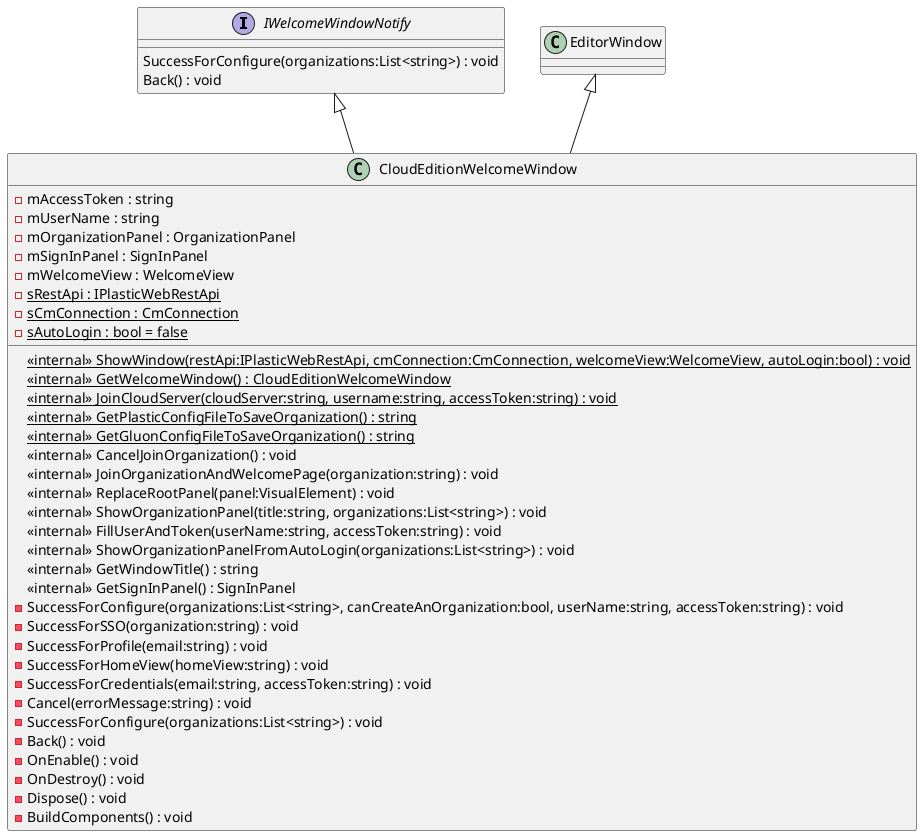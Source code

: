 @startuml
interface IWelcomeWindowNotify {
    SuccessForConfigure(organizations:List<string>) : void
    Back() : void
}
class CloudEditionWelcomeWindow {
    <<internal>> {static} ShowWindow(restApi:IPlasticWebRestApi, cmConnection:CmConnection, welcomeView:WelcomeView, autoLogin:bool) : void
    <<internal>> {static} GetWelcomeWindow() : CloudEditionWelcomeWindow
    <<internal>> {static} JoinCloudServer(cloudServer:string, username:string, accessToken:string) : void
    <<internal>> {static} GetPlasticConfigFileToSaveOrganization() : string
    <<internal>> {static} GetGluonConfigFileToSaveOrganization() : string
    <<internal>> CancelJoinOrganization() : void
    <<internal>> JoinOrganizationAndWelcomePage(organization:string) : void
    <<internal>> ReplaceRootPanel(panel:VisualElement) : void
    <<internal>> ShowOrganizationPanel(title:string, organizations:List<string>) : void
    <<internal>> FillUserAndToken(userName:string, accessToken:string) : void
    <<internal>> ShowOrganizationPanelFromAutoLogin(organizations:List<string>) : void
    <<internal>> GetWindowTitle() : string
    <<internal>> GetSignInPanel() : SignInPanel
    - SuccessForConfigure(organizations:List<string>, canCreateAnOrganization:bool, userName:string, accessToken:string) : void
    - SuccessForSSO(organization:string) : void
    - SuccessForProfile(email:string) : void
    - SuccessForHomeView(homeView:string) : void
    - SuccessForCredentials(email:string, accessToken:string) : void
    - Cancel(errorMessage:string) : void
    - SuccessForConfigure(organizations:List<string>) : void
    - Back() : void
    - OnEnable() : void
    - OnDestroy() : void
    - Dispose() : void
    - BuildComponents() : void
    - mAccessToken : string
    - mUserName : string
    - mOrganizationPanel : OrganizationPanel
    - mSignInPanel : SignInPanel
    - mWelcomeView : WelcomeView
    {static} - sRestApi : IPlasticWebRestApi
    {static} - sCmConnection : CmConnection
    {static} - sAutoLogin : bool = false
}
EditorWindow <|-- CloudEditionWelcomeWindow
IWelcomeWindowNotify <|-- CloudEditionWelcomeWindow
@enduml
